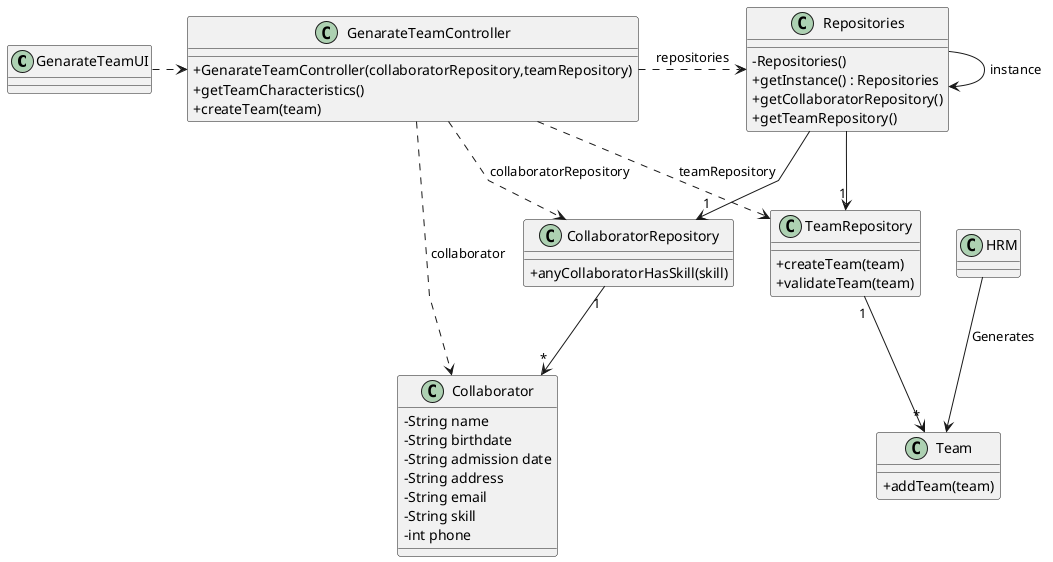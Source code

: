@startuml
'skinparam monochrome true
skinparam packageStyle rectangle
skinparam shadowing false
skinparam linetype polyline
'skinparam linetype orto

skinparam classAttributeIconSize 0

'left to right direction
class GenarateTeamUI {
}

class GenarateTeamController {
+GenarateTeamController(collaboratorRepository,teamRepository)
+getTeamCharacteristics()
+createTeam(team)
}


class Repositories {
    - Repositories()
    + getInstance() : Repositories
    + getCollaboratorRepository()
    + getTeamRepository()
}

class CollaboratorRepository {
    + anyCollaboratorHasSkill(skill)
}

class TeamRepository {
    + createTeam(team)
    + validateTeam(team)
}

class Collaborator {
    - String name
    - String birthdate
    - String admission date
    - String address
    - String email
    - String skill
    - int phone

}

class Team{
+addTeam(team)

}












Repositories -> Repositories : instance
GenarateTeamUI .> GenarateTeamController
GenarateTeamController .> Repositories : repositories
Repositories -> "1" CollaboratorRepository
GenarateTeamController ..> Collaborator: collaborator
GenarateTeamController ..> TeamRepository : teamRepository
GenarateTeamController ..> CollaboratorRepository : collaboratorRepository
Repositories --> "1" TeamRepository
CollaboratorRepository "1" --> "*" Collaborator
TeamRepository "1" --> "*" Team
HRM --> Team : Generates
@enduml